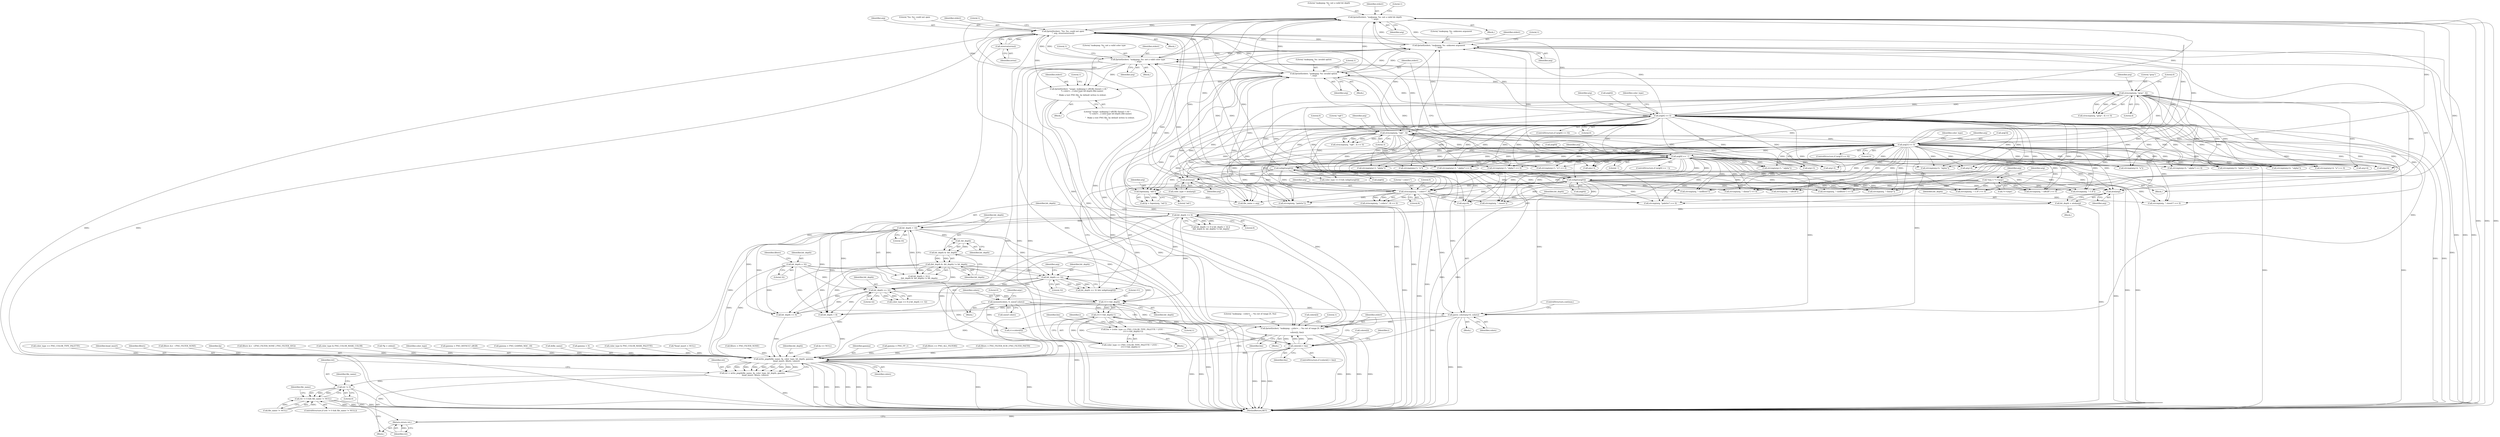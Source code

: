 digraph "0_Android_9d4853418ab2f754c2b63e091c29c5529b8b86ca_18@API" {
"1000547" [label="(Call,fprintf(stderr, \"makepng: --color=...: %u out of range [0..%u]\n\",\n               colors[i], lim))"];
"1000460" [label="(Call,fprintf(stderr, \"makepng: %s: not a valid bit depth\n\", arg))"];
"1000482" [label="(Call,fprintf(stderr, \"%s: %s: could not open\n\", arg, strerror(errno)))"];
"1000494" [label="(Call,fprintf(stderr, \"makepng: %s: unknown argument\n\", arg))"];
"1000423" [label="(Call,fprintf(stderr, \"makepng: %s: not a valid color type\n\", arg))"];
"1000277" [label="(Call,fprintf(stderr, \"makepng: %s: invalid option\n\", arg))"];
"1000303" [label="(Call,arg[4] == 0)"];
"1000296" [label="(Call,strncmp(arg, \"gray\", 4))"];
"1000352" [label="(Call,arg[3] == 0)"];
"1000345" [label="(Call,strncmp(arg, \"rgb\", 3))"];
"1000271" [label="(Call,arg[0] == '-')"];
"1000435" [label="(Call,isdigit(arg[0]))"];
"1000397" [label="(Call,isdigit(arg[0]))"];
"1000210" [label="(Call,strncmp(arg, \"--color=\", 8))"];
"1000159" [label="(Call,*arg = *++argv)"];
"1000404" [label="(Call,atoi(arg))"];
"1000474" [label="(Call,fopen(arg, \"wb\"))"];
"1000486" [label="(Call,strerror(errno))"];
"1000442" [label="(Call,atoi(arg))"];
"1000509" [label="(Call,fprintf(stderr, \"usage: makepng [--sRGB|--linear|--1.8] \"\n          \"[--color=...] color-type bit-depth [file-name]\n\"\n         \"  Make a test PNG file, by default writes to stdout.\n\"))"];
"1000147" [label="(Call,memset(colors, 0, sizeof colors))"];
"1000541" [label="(Call,colors[i] > lim)"];
"1000547" [label="(Call,fprintf(stderr, \"makepng: --color=...: %u out of range [0..%u]\n\",\n               colors[i], lim))"];
"1000216" [label="(Call,parse_color(arg+8, colors))"];
"1000516" [label="(Call,lim = (color_type == PNG_COLOR_TYPE_PALETTE ? 255U :\n (1U<<bit_depth)-1))"];
"1000523" [label="(Call,(1U<<bit_depth)-1)"];
"1000524" [label="(Call,1U<<bit_depth)"];
"1000505" [label="(Call,bit_depth == 32)"];
"1000446" [label="(Call,bit_depth <= 0)"];
"1000440" [label="(Call,bit_depth = atoi(arg))"];
"1000126" [label="(Call,bit_depth = 32)"];
"1000432" [label="(Call,bit_depth == 32)"];
"1000453" [label="(Call,(bit_depth & -bit_depth) != bit_depth)"];
"1000454" [label="(Call,bit_depth & -bit_depth)"];
"1000456" [label="(Call,-bit_depth)"];
"1000450" [label="(Call,bit_depth > 16)"];
"1000604" [label="(Call,write_png(&file_name, fp, color_type, bit_depth, gamma,\n         head_insert, filters, colors))"];
"1000602" [label="(Call,ret = write_png(&file_name, fp, color_type, bit_depth, gamma,\n         head_insert, filters, colors))"];
"1000616" [label="(Call,ret != 0)"];
"1000615" [label="(Call,ret != 0 && file_name != NULL)"];
"1000624" [label="(Return,return ret;)"];
"1000584" [label="(Call,filters &= ~(PNG_FILTER_NONE | PNG_FILTER_AVG))"];
"1000448" [label="(Literal,0)"];
"1000177" [label="(Call,strcmp(arg, \"--linear\"))"];
"1000576" [label="(Call,color_type & PNG_COLOR_MASK_COLOR)"];
"1000316" [label="(Call,strcmp(arg+4, \"a\") == 0)"];
"1000215" [label="(Block,)"];
"1000333" [label="(Call,arg+4)"];
"1000114" [label="(Call,*fp = stdout)"];
"1000295" [label="(Call,strncmp(arg, \"gray\", 4) == 0)"];
"1000485" [label="(Identifier,arg)"];
"1000526" [label="(Identifier,bit_depth)"];
"1000472" [label="(Call,fp = fopen(arg, \"wb\"))"];
"1000458" [label="(Identifier,bit_depth)"];
"1000496" [label="(Literal,\"makepng: %s: unknown argument\n\")"];
"1000608" [label="(Identifier,color_type)"];
"1000375" [label="(Call,arg+3)"];
"1000506" [label="(Identifier,bit_depth)"];
"1000216" [label="(Call,parse_color(arg+8, colors))"];
"1000326" [label="(Call,arg+4)"];
"1000454" [label="(Call,bit_depth & -bit_depth)"];
"1000171" [label="(Call,gamma = PNG_DEFAULT_sRGB)"];
"1000541" [label="(Call,colors[i] > lim)"];
"1000443" [label="(Identifier,arg)"];
"1000217" [label="(Call,arg+8)"];
"1000460" [label="(Call,fprintf(stderr, \"makepng: %s: not a valid bit depth\n\", arg))"];
"1000402" [label="(Call,color_type = atoi(arg))"];
"1000318" [label="(Call,arg+4)"];
"1000453" [label="(Call,(bit_depth & -bit_depth) != bit_depth)"];
"1000304" [label="(Call,arg[4])"];
"1000422" [label="(Block,)"];
"1000462" [label="(Literal,\"makepng: %s: not a valid bit depth\n\")"];
"1000285" [label="(Call,strcmp(arg, \"palette\"))"];
"1000612" [label="(Identifier,filters)"];
"1000431" [label="(Call,bit_depth == 32 && isdigit(arg[0]))"];
"1000193" [label="(Call,gamma = PNG_GAMMA_MAC_18)"];
"1000445" [label="(Call,bit_depth <= 0 || bit_depth > 16 ||\n (bit_depth & -bit_depth) != bit_depth)"];
"1000510" [label="(Identifier,stderr)"];
"1000494" [label="(Call,fprintf(stderr, \"makepng: %s: unknown argument\n\", arg))"];
"1000277" [label="(Call,fprintf(stderr, \"makepng: %s: invalid option\n\", arg))"];
"1000514" [label="(Block,)"];
"1000602" [label="(Call,ret = write_png(&file_name, fp, color_type, bit_depth, gamma,\n         head_insert, filters, colors))"];
"1000549" [label="(Literal,\"makepng: --color=...: %u out of range [0..%u]\n\")"];
"1000228" [label="(Call,strcmp(arg, \"--insert\"))"];
"1000624" [label="(Return,return ret;)"];
"1000359" [label="(Identifier,color_type)"];
"1000603" [label="(Identifier,ret)"];
"1000455" [label="(Identifier,bit_depth)"];
"1000623" [label="(Identifier,file_name)"];
"1000147" [label="(Call,memset(colors, 0, sizeof colors))"];
"1000344" [label="(Call,strncmp(arg, \"rgb\", 3) == 0)"];
"1000345" [label="(Call,strncmp(arg, \"rgb\", 3))"];
"1000199" [label="(Call,strcmp(arg, \"--nofilters\"))"];
"1000605" [label="(Call,&file_name)"];
"1000135" [label="(Call,gamma = 0)"];
"1000272" [label="(Call,arg[0])"];
"1000615" [label="(Call,ret != 0 && file_name != NULL)"];
"1000461" [label="(Identifier,stderr)"];
"1000540" [label="(ControlStructure,if (colors[i] > lim))"];
"1000542" [label="(Call,colors[i])"];
"1000490" [label="(Call,file_name = arg)"];
"1000278" [label="(Identifier,stderr)"];
"1000457" [label="(Identifier,bit_depth)"];
"1000618" [label="(Literal,0)"];
"1000614" [label="(ControlStructure,if (ret != 0 && file_name != NULL))"];
"1000112" [label="(Block,)"];
"1000495" [label="(Identifier,stderr)"];
"1000446" [label="(Call,bit_depth <= 0)"];
"1000517" [label="(Identifier,lim)"];
"1000348" [label="(Literal,3)"];
"1000511" [label="(Literal,\"usage: makepng [--sRGB|--linear|--1.8] \"\n          \"[--color=...] color-type bit-depth [file-name]\n\"\n         \"  Make a test PNG file, by default writes to stdout.\n\")"];
"1000271" [label="(Call,arg[0] == '-')"];
"1000303" [label="(Call,arg[4] == 0)"];
"1000299" [label="(Literal,4)"];
"1000366" [label="(Call,strcmp(arg+3, \"a\"))"];
"1000165" [label="(Call,strcmp(arg, \"--sRGB\") == 0)"];
"1000347" [label="(Literal,\"rgb\")"];
"1000548" [label="(Identifier,stderr)"];
"1000166" [label="(Call,strcmp(arg, \"--sRGB\"))"];
"1000564" [label="(Call,color_type & PNG_COLOR_MASK_PALETTE)"];
"1000317" [label="(Call,strcmp(arg+4, \"a\"))"];
"1000139" [label="(Call,*head_insert = NULL)"];
"1000310" [label="(Identifier,color_type)"];
"1000531" [label="(Identifier,i)"];
"1000187" [label="(Call,strcmp(arg, \"--1.8\") == 0)"];
"1000571" [label="(Call,filters = PNG_FILTER_NONE)"];
"1000324" [label="(Call,strcmp(arg+4, \"alpha\") == 0)"];
"1000280" [label="(Identifier,arg)"];
"1000296" [label="(Call,strncmp(arg, \"gray\", 4))"];
"1000270" [label="(ControlStructure,if (arg[0] == '-'))"];
"1000332" [label="(Call,strcmp(arg+4, \"-alpha\"))"];
"1000609" [label="(Identifier,bit_depth)"];
"1000451" [label="(Identifier,bit_depth)"];
"1000478" [label="(Call,fp == NULL)"];
"1000452" [label="(Literal,16)"];
"1000425" [label="(Literal,\"makepng: %s: not a valid color type\n\")"];
"1000393" [label="(Call,color_type == 8 && isdigit(arg[0]))"];
"1000161" [label="(Call,*++argv)"];
"1000368" [label="(Identifier,arg)"];
"1000346" [label="(Identifier,arg)"];
"1000405" [label="(Identifier,arg)"];
"1000128" [label="(Literal,32)"];
"1000381" [label="(Call,strcmp(arg+3, \"-alpha\"))"];
"1000610" [label="(Identifier,gamma)"];
"1000182" [label="(Call,gamma = PNG_FP_1)"];
"1000214" [label="(Literal,0)"];
"1000557" [label="(Call,filters == PNG_ALL_FILTERS)"];
"1000353" [label="(Call,arg[3])"];
"1000284" [label="(Call,strcmp(arg, \"palette\") == 0)"];
"1000497" [label="(Identifier,arg)"];
"1000211" [label="(Identifier,arg)"];
"1000398" [label="(Call,arg[0])"];
"1000546" [label="(Block,)"];
"1000424" [label="(Identifier,stderr)"];
"1000456" [label="(Call,-bit_depth)"];
"1000474" [label="(Call,fopen(arg, \"wb\"))"];
"1000475" [label="(Identifier,arg)"];
"1000620" [label="(Identifier,file_name)"];
"1000221" [label="(ControlStructure,continue;)"];
"1000591" [label="(Call,filters = PNG_FILTER_SUB | PNG_FILTER_PAETH)"];
"1000397" [label="(Call,isdigit(arg[0]))"];
"1000539" [label="(Identifier,i)"];
"1000220" [label="(Identifier,colors)"];
"1000188" [label="(Call,strcmp(arg, \"--1.8\"))"];
"1000463" [label="(Identifier,arg)"];
"1000499" [label="(Literal,1)"];
"1000159" [label="(Call,*arg = *++argv)"];
"1000524" [label="(Call,1U<<bit_depth)"];
"1000626" [label="(MethodReturn,RET)"];
"1000302" [label="(ControlStructure,if (arg[4] == 0))"];
"1000513" [label="(Literal,1)"];
"1000367" [label="(Call,arg+3)"];
"1000297" [label="(Identifier,arg)"];
"1000600" [label="(Block,)"];
"1000625" [label="(Identifier,ret)"];
"1000484" [label="(Literal,\"%s: %s: could not open\n\")"];
"1000533" [label="(Call,i<=colors[0])"];
"1000527" [label="(Literal,1)"];
"1000486" [label="(Call,strerror(errno))"];
"1000568" [label="(Call,bit_depth < 8)"];
"1000616" [label="(Call,ret != 0)"];
"1000276" [label="(Block,)"];
"1000501" [label="(Call,color_type == 8 || bit_depth == 32)"];
"1000545" [label="(Identifier,lim)"];
"1000439" [label="(Block,)"];
"1000279" [label="(Literal,\"makepng: %s: invalid option\n\")"];
"1000150" [label="(Call,sizeof colors)"];
"1000437" [label="(Identifier,arg)"];
"1000465" [label="(Literal,1)"];
"1000507" [label="(Literal,32)"];
"1000433" [label="(Identifier,bit_depth)"];
"1000149" [label="(Literal,0)"];
"1000210" [label="(Call,strncmp(arg, \"--color=\", 8))"];
"1000483" [label="(Identifier,stderr)"];
"1000525" [label="(Literal,1U)"];
"1000160" [label="(Identifier,arg)"];
"1000325" [label="(Call,strcmp(arg+4, \"alpha\"))"];
"1000428" [label="(Literal,1)"];
"1000157" [label="(Block,)"];
"1000523" [label="(Call,(1U<<bit_depth)-1)"];
"1000275" [label="(Literal,'-')"];
"1000382" [label="(Call,arg+3)"];
"1000351" [label="(ControlStructure,if (arg[3] == 0))"];
"1000516" [label="(Call,lim = (color_type == PNG_COLOR_TYPE_PALETTE ? 255U :\n (1U<<bit_depth)-1))"];
"1000356" [label="(Literal,0)"];
"1000282" [label="(Literal,1)"];
"1000227" [label="(Call,strcmp(arg, \"--insert\") == 0)"];
"1000167" [label="(Identifier,arg)"];
"1000519" [label="(Call,color_type == PNG_COLOR_TYPE_PALETTE)"];
"1000489" [label="(Literal,1)"];
"1000155" [label="(Identifier,argc)"];
"1000209" [label="(Call,strncmp(arg, \"--color=\", 8) == 0)"];
"1000373" [label="(Call,strcmp(arg+3, \"alpha\") == 0)"];
"1000604" [label="(Call,write_png(&file_name, fp, color_type, bit_depth, gamma,\n         head_insert, filters, colors))"];
"1000426" [label="(Identifier,arg)"];
"1000352" [label="(Call,arg[3] == 0)"];
"1000404" [label="(Call,atoi(arg))"];
"1000349" [label="(Literal,0)"];
"1000132" [label="(Identifier,filters)"];
"1000447" [label="(Identifier,bit_depth)"];
"1000440" [label="(Call,bit_depth = atoi(arg))"];
"1000611" [label="(Identifier,head_insert)"];
"1000553" [label="(Identifier,lim)"];
"1000597" [label="(Call,filters &= ~PNG_FILTER_NONE)"];
"1000176" [label="(Call,strcmp(arg, \"--linear\") == 0)"];
"1000550" [label="(Call,colors[i])"];
"1000380" [label="(Call,strcmp(arg+3, \"-alpha\") == 0)"];
"1000365" [label="(Call,strcmp(arg+3, \"a\") == 0)"];
"1000459" [label="(Block,)"];
"1000148" [label="(Identifier,colors)"];
"1000449" [label="(Call,bit_depth > 16 ||\n (bit_depth & -bit_depth) != bit_depth)"];
"1000482" [label="(Call,fprintf(stderr, \"%s: %s: could not open\n\", arg, strerror(errno)))"];
"1000581" [label="(Call,bit_depth == 8)"];
"1000436" [label="(Call,arg[0])"];
"1000213" [label="(Literal,8)"];
"1000212" [label="(Literal,\"--color=\")"];
"1000127" [label="(Identifier,bit_depth)"];
"1000518" [label="(Call,color_type == PNG_COLOR_TYPE_PALETTE ? 255U :\n (1U<<bit_depth)-1)"];
"1000298" [label="(Literal,\"gray\")"];
"1000617" [label="(Identifier,ret)"];
"1000508" [label="(Block,)"];
"1000619" [label="(Call,file_name != NULL)"];
"1000434" [label="(Literal,32)"];
"1000487" [label="(Identifier,errno)"];
"1000441" [label="(Identifier,bit_depth)"];
"1000509" [label="(Call,fprintf(stderr, \"usage: makepng [--sRGB|--linear|--1.8] \"\n          \"[--color=...] color-type bit-depth [file-name]\n\"\n         \"  Make a test PNG file, by default writes to stdout.\n\"))"];
"1000442" [label="(Call,atoi(arg))"];
"1000300" [label="(Literal,0)"];
"1000126" [label="(Call,bit_depth = 32)"];
"1000319" [label="(Identifier,arg)"];
"1000613" [label="(Identifier,colors)"];
"1000374" [label="(Call,strcmp(arg+3, \"alpha\"))"];
"1000555" [label="(Literal,1)"];
"1000607" [label="(Identifier,fp)"];
"1000435" [label="(Call,isdigit(arg[0]))"];
"1000331" [label="(Call,strcmp(arg+4, \"-alpha\") == 0)"];
"1000505" [label="(Call,bit_depth == 32)"];
"1000423" [label="(Call,fprintf(stderr, \"makepng: %s: not a valid color type\n\", arg))"];
"1000307" [label="(Literal,0)"];
"1000432" [label="(Call,bit_depth == 32)"];
"1000476" [label="(Literal,\"wb\")"];
"1000198" [label="(Call,strcmp(arg, \"--nofilters\") == 0)"];
"1000547" [label="(Call,fprintf(stderr, \"makepng: --color=...: %u out of range [0..%u]\n\",\n               colors[i], lim))"];
"1000286" [label="(Identifier,arg)"];
"1000450" [label="(Call,bit_depth > 16)"];
"1000481" [label="(Block,)"];
"1000547" -> "1000546"  [label="AST: "];
"1000547" -> "1000553"  [label="CFG: "];
"1000548" -> "1000547"  [label="AST: "];
"1000549" -> "1000547"  [label="AST: "];
"1000550" -> "1000547"  [label="AST: "];
"1000553" -> "1000547"  [label="AST: "];
"1000555" -> "1000547"  [label="CFG: "];
"1000547" -> "1000626"  [label="DDG: "];
"1000547" -> "1000626"  [label="DDG: "];
"1000547" -> "1000626"  [label="DDG: "];
"1000547" -> "1000626"  [label="DDG: "];
"1000547" -> "1000541"  [label="DDG: "];
"1000547" -> "1000541"  [label="DDG: "];
"1000460" -> "1000547"  [label="DDG: "];
"1000482" -> "1000547"  [label="DDG: "];
"1000494" -> "1000547"  [label="DDG: "];
"1000423" -> "1000547"  [label="DDG: "];
"1000277" -> "1000547"  [label="DDG: "];
"1000509" -> "1000547"  [label="DDG: "];
"1000147" -> "1000547"  [label="DDG: "];
"1000541" -> "1000547"  [label="DDG: "];
"1000541" -> "1000547"  [label="DDG: "];
"1000216" -> "1000547"  [label="DDG: "];
"1000547" -> "1000604"  [label="DDG: "];
"1000460" -> "1000459"  [label="AST: "];
"1000460" -> "1000463"  [label="CFG: "];
"1000461" -> "1000460"  [label="AST: "];
"1000462" -> "1000460"  [label="AST: "];
"1000463" -> "1000460"  [label="AST: "];
"1000465" -> "1000460"  [label="CFG: "];
"1000460" -> "1000626"  [label="DDG: "];
"1000460" -> "1000626"  [label="DDG: "];
"1000460" -> "1000626"  [label="DDG: "];
"1000460" -> "1000277"  [label="DDG: "];
"1000460" -> "1000423"  [label="DDG: "];
"1000482" -> "1000460"  [label="DDG: "];
"1000494" -> "1000460"  [label="DDG: "];
"1000423" -> "1000460"  [label="DDG: "];
"1000277" -> "1000460"  [label="DDG: "];
"1000435" -> "1000460"  [label="DDG: "];
"1000303" -> "1000460"  [label="DDG: "];
"1000352" -> "1000460"  [label="DDG: "];
"1000271" -> "1000460"  [label="DDG: "];
"1000442" -> "1000460"  [label="DDG: "];
"1000397" -> "1000460"  [label="DDG: "];
"1000460" -> "1000482"  [label="DDG: "];
"1000460" -> "1000494"  [label="DDG: "];
"1000460" -> "1000509"  [label="DDG: "];
"1000482" -> "1000481"  [label="AST: "];
"1000482" -> "1000486"  [label="CFG: "];
"1000483" -> "1000482"  [label="AST: "];
"1000484" -> "1000482"  [label="AST: "];
"1000485" -> "1000482"  [label="AST: "];
"1000486" -> "1000482"  [label="AST: "];
"1000489" -> "1000482"  [label="CFG: "];
"1000482" -> "1000626"  [label="DDG: "];
"1000482" -> "1000626"  [label="DDG: "];
"1000482" -> "1000626"  [label="DDG: "];
"1000482" -> "1000277"  [label="DDG: "];
"1000482" -> "1000423"  [label="DDG: "];
"1000494" -> "1000482"  [label="DDG: "];
"1000423" -> "1000482"  [label="DDG: "];
"1000277" -> "1000482"  [label="DDG: "];
"1000435" -> "1000482"  [label="DDG: "];
"1000397" -> "1000482"  [label="DDG: "];
"1000303" -> "1000482"  [label="DDG: "];
"1000352" -> "1000482"  [label="DDG: "];
"1000474" -> "1000482"  [label="DDG: "];
"1000271" -> "1000482"  [label="DDG: "];
"1000486" -> "1000482"  [label="DDG: "];
"1000482" -> "1000490"  [label="DDG: "];
"1000482" -> "1000494"  [label="DDG: "];
"1000482" -> "1000509"  [label="DDG: "];
"1000494" -> "1000157"  [label="AST: "];
"1000494" -> "1000497"  [label="CFG: "];
"1000495" -> "1000494"  [label="AST: "];
"1000496" -> "1000494"  [label="AST: "];
"1000497" -> "1000494"  [label="AST: "];
"1000499" -> "1000494"  [label="CFG: "];
"1000494" -> "1000626"  [label="DDG: "];
"1000494" -> "1000626"  [label="DDG: "];
"1000494" -> "1000626"  [label="DDG: "];
"1000494" -> "1000277"  [label="DDG: "];
"1000494" -> "1000423"  [label="DDG: "];
"1000423" -> "1000494"  [label="DDG: "];
"1000277" -> "1000494"  [label="DDG: "];
"1000397" -> "1000494"  [label="DDG: "];
"1000303" -> "1000494"  [label="DDG: "];
"1000435" -> "1000494"  [label="DDG: "];
"1000352" -> "1000494"  [label="DDG: "];
"1000345" -> "1000494"  [label="DDG: "];
"1000271" -> "1000494"  [label="DDG: "];
"1000494" -> "1000509"  [label="DDG: "];
"1000423" -> "1000422"  [label="AST: "];
"1000423" -> "1000426"  [label="CFG: "];
"1000424" -> "1000423"  [label="AST: "];
"1000425" -> "1000423"  [label="AST: "];
"1000426" -> "1000423"  [label="AST: "];
"1000428" -> "1000423"  [label="CFG: "];
"1000423" -> "1000626"  [label="DDG: "];
"1000423" -> "1000626"  [label="DDG: "];
"1000423" -> "1000626"  [label="DDG: "];
"1000423" -> "1000277"  [label="DDG: "];
"1000277" -> "1000423"  [label="DDG: "];
"1000404" -> "1000423"  [label="DDG: "];
"1000397" -> "1000423"  [label="DDG: "];
"1000303" -> "1000423"  [label="DDG: "];
"1000352" -> "1000423"  [label="DDG: "];
"1000271" -> "1000423"  [label="DDG: "];
"1000423" -> "1000509"  [label="DDG: "];
"1000277" -> "1000276"  [label="AST: "];
"1000277" -> "1000280"  [label="CFG: "];
"1000278" -> "1000277"  [label="AST: "];
"1000279" -> "1000277"  [label="AST: "];
"1000280" -> "1000277"  [label="AST: "];
"1000282" -> "1000277"  [label="CFG: "];
"1000277" -> "1000626"  [label="DDG: "];
"1000277" -> "1000626"  [label="DDG: "];
"1000303" -> "1000277"  [label="DDG: "];
"1000352" -> "1000277"  [label="DDG: "];
"1000210" -> "1000277"  [label="DDG: "];
"1000271" -> "1000277"  [label="DDG: "];
"1000435" -> "1000277"  [label="DDG: "];
"1000397" -> "1000277"  [label="DDG: "];
"1000277" -> "1000284"  [label="DDG: "];
"1000277" -> "1000285"  [label="DDG: "];
"1000277" -> "1000296"  [label="DDG: "];
"1000277" -> "1000509"  [label="DDG: "];
"1000303" -> "1000302"  [label="AST: "];
"1000303" -> "1000307"  [label="CFG: "];
"1000304" -> "1000303"  [label="AST: "];
"1000307" -> "1000303"  [label="AST: "];
"1000310" -> "1000303"  [label="CFG: "];
"1000319" -> "1000303"  [label="CFG: "];
"1000303" -> "1000626"  [label="DDG: "];
"1000303" -> "1000626"  [label="DDG: "];
"1000303" -> "1000165"  [label="DDG: "];
"1000303" -> "1000166"  [label="DDG: "];
"1000303" -> "1000176"  [label="DDG: "];
"1000303" -> "1000177"  [label="DDG: "];
"1000303" -> "1000187"  [label="DDG: "];
"1000303" -> "1000188"  [label="DDG: "];
"1000303" -> "1000198"  [label="DDG: "];
"1000303" -> "1000199"  [label="DDG: "];
"1000303" -> "1000210"  [label="DDG: "];
"1000303" -> "1000216"  [label="DDG: "];
"1000303" -> "1000217"  [label="DDG: "];
"1000303" -> "1000227"  [label="DDG: "];
"1000303" -> "1000228"  [label="DDG: "];
"1000303" -> "1000271"  [label="DDG: "];
"1000303" -> "1000284"  [label="DDG: "];
"1000303" -> "1000285"  [label="DDG: "];
"1000303" -> "1000296"  [label="DDG: "];
"1000296" -> "1000303"  [label="DDG: "];
"1000303" -> "1000316"  [label="DDG: "];
"1000303" -> "1000317"  [label="DDG: "];
"1000303" -> "1000318"  [label="DDG: "];
"1000303" -> "1000324"  [label="DDG: "];
"1000303" -> "1000325"  [label="DDG: "];
"1000303" -> "1000326"  [label="DDG: "];
"1000303" -> "1000331"  [label="DDG: "];
"1000303" -> "1000332"  [label="DDG: "];
"1000303" -> "1000333"  [label="DDG: "];
"1000303" -> "1000345"  [label="DDG: "];
"1000303" -> "1000365"  [label="DDG: "];
"1000303" -> "1000366"  [label="DDG: "];
"1000303" -> "1000367"  [label="DDG: "];
"1000303" -> "1000373"  [label="DDG: "];
"1000303" -> "1000374"  [label="DDG: "];
"1000303" -> "1000375"  [label="DDG: "];
"1000303" -> "1000380"  [label="DDG: "];
"1000303" -> "1000381"  [label="DDG: "];
"1000303" -> "1000382"  [label="DDG: "];
"1000303" -> "1000397"  [label="DDG: "];
"1000303" -> "1000404"  [label="DDG: "];
"1000303" -> "1000435"  [label="DDG: "];
"1000303" -> "1000442"  [label="DDG: "];
"1000303" -> "1000474"  [label="DDG: "];
"1000303" -> "1000490"  [label="DDG: "];
"1000296" -> "1000295"  [label="AST: "];
"1000296" -> "1000299"  [label="CFG: "];
"1000297" -> "1000296"  [label="AST: "];
"1000298" -> "1000296"  [label="AST: "];
"1000299" -> "1000296"  [label="AST: "];
"1000300" -> "1000296"  [label="CFG: "];
"1000296" -> "1000626"  [label="DDG: "];
"1000296" -> "1000295"  [label="DDG: "];
"1000296" -> "1000295"  [label="DDG: "];
"1000296" -> "1000295"  [label="DDG: "];
"1000352" -> "1000296"  [label="DDG: "];
"1000271" -> "1000296"  [label="DDG: "];
"1000210" -> "1000296"  [label="DDG: "];
"1000435" -> "1000296"  [label="DDG: "];
"1000397" -> "1000296"  [label="DDG: "];
"1000296" -> "1000316"  [label="DDG: "];
"1000296" -> "1000317"  [label="DDG: "];
"1000296" -> "1000318"  [label="DDG: "];
"1000296" -> "1000324"  [label="DDG: "];
"1000296" -> "1000325"  [label="DDG: "];
"1000296" -> "1000326"  [label="DDG: "];
"1000296" -> "1000331"  [label="DDG: "];
"1000296" -> "1000332"  [label="DDG: "];
"1000296" -> "1000333"  [label="DDG: "];
"1000296" -> "1000345"  [label="DDG: "];
"1000352" -> "1000351"  [label="AST: "];
"1000352" -> "1000356"  [label="CFG: "];
"1000353" -> "1000352"  [label="AST: "];
"1000356" -> "1000352"  [label="AST: "];
"1000359" -> "1000352"  [label="CFG: "];
"1000368" -> "1000352"  [label="CFG: "];
"1000352" -> "1000626"  [label="DDG: "];
"1000352" -> "1000626"  [label="DDG: "];
"1000352" -> "1000165"  [label="DDG: "];
"1000352" -> "1000166"  [label="DDG: "];
"1000352" -> "1000176"  [label="DDG: "];
"1000352" -> "1000177"  [label="DDG: "];
"1000352" -> "1000187"  [label="DDG: "];
"1000352" -> "1000188"  [label="DDG: "];
"1000352" -> "1000198"  [label="DDG: "];
"1000352" -> "1000199"  [label="DDG: "];
"1000352" -> "1000210"  [label="DDG: "];
"1000352" -> "1000216"  [label="DDG: "];
"1000352" -> "1000217"  [label="DDG: "];
"1000352" -> "1000227"  [label="DDG: "];
"1000352" -> "1000228"  [label="DDG: "];
"1000352" -> "1000271"  [label="DDG: "];
"1000352" -> "1000284"  [label="DDG: "];
"1000352" -> "1000285"  [label="DDG: "];
"1000352" -> "1000316"  [label="DDG: "];
"1000352" -> "1000317"  [label="DDG: "];
"1000352" -> "1000318"  [label="DDG: "];
"1000352" -> "1000324"  [label="DDG: "];
"1000352" -> "1000325"  [label="DDG: "];
"1000352" -> "1000326"  [label="DDG: "];
"1000352" -> "1000331"  [label="DDG: "];
"1000352" -> "1000332"  [label="DDG: "];
"1000352" -> "1000333"  [label="DDG: "];
"1000352" -> "1000345"  [label="DDG: "];
"1000345" -> "1000352"  [label="DDG: "];
"1000352" -> "1000365"  [label="DDG: "];
"1000352" -> "1000366"  [label="DDG: "];
"1000352" -> "1000367"  [label="DDG: "];
"1000352" -> "1000373"  [label="DDG: "];
"1000352" -> "1000374"  [label="DDG: "];
"1000352" -> "1000375"  [label="DDG: "];
"1000352" -> "1000380"  [label="DDG: "];
"1000352" -> "1000381"  [label="DDG: "];
"1000352" -> "1000382"  [label="DDG: "];
"1000352" -> "1000397"  [label="DDG: "];
"1000352" -> "1000404"  [label="DDG: "];
"1000352" -> "1000435"  [label="DDG: "];
"1000352" -> "1000442"  [label="DDG: "];
"1000352" -> "1000474"  [label="DDG: "];
"1000352" -> "1000490"  [label="DDG: "];
"1000345" -> "1000344"  [label="AST: "];
"1000345" -> "1000348"  [label="CFG: "];
"1000346" -> "1000345"  [label="AST: "];
"1000347" -> "1000345"  [label="AST: "];
"1000348" -> "1000345"  [label="AST: "];
"1000349" -> "1000345"  [label="CFG: "];
"1000345" -> "1000626"  [label="DDG: "];
"1000345" -> "1000344"  [label="DDG: "];
"1000345" -> "1000344"  [label="DDG: "];
"1000345" -> "1000344"  [label="DDG: "];
"1000271" -> "1000345"  [label="DDG: "];
"1000345" -> "1000365"  [label="DDG: "];
"1000345" -> "1000366"  [label="DDG: "];
"1000345" -> "1000367"  [label="DDG: "];
"1000345" -> "1000373"  [label="DDG: "];
"1000345" -> "1000374"  [label="DDG: "];
"1000345" -> "1000375"  [label="DDG: "];
"1000345" -> "1000380"  [label="DDG: "];
"1000345" -> "1000381"  [label="DDG: "];
"1000345" -> "1000382"  [label="DDG: "];
"1000345" -> "1000397"  [label="DDG: "];
"1000345" -> "1000404"  [label="DDG: "];
"1000345" -> "1000435"  [label="DDG: "];
"1000345" -> "1000442"  [label="DDG: "];
"1000345" -> "1000474"  [label="DDG: "];
"1000271" -> "1000270"  [label="AST: "];
"1000271" -> "1000275"  [label="CFG: "];
"1000272" -> "1000271"  [label="AST: "];
"1000275" -> "1000271"  [label="AST: "];
"1000278" -> "1000271"  [label="CFG: "];
"1000286" -> "1000271"  [label="CFG: "];
"1000271" -> "1000626"  [label="DDG: "];
"1000271" -> "1000626"  [label="DDG: "];
"1000271" -> "1000165"  [label="DDG: "];
"1000271" -> "1000166"  [label="DDG: "];
"1000271" -> "1000176"  [label="DDG: "];
"1000271" -> "1000177"  [label="DDG: "];
"1000271" -> "1000187"  [label="DDG: "];
"1000271" -> "1000188"  [label="DDG: "];
"1000271" -> "1000198"  [label="DDG: "];
"1000271" -> "1000199"  [label="DDG: "];
"1000271" -> "1000210"  [label="DDG: "];
"1000271" -> "1000216"  [label="DDG: "];
"1000271" -> "1000217"  [label="DDG: "];
"1000271" -> "1000227"  [label="DDG: "];
"1000271" -> "1000228"  [label="DDG: "];
"1000435" -> "1000271"  [label="DDG: "];
"1000397" -> "1000271"  [label="DDG: "];
"1000210" -> "1000271"  [label="DDG: "];
"1000271" -> "1000284"  [label="DDG: "];
"1000271" -> "1000285"  [label="DDG: "];
"1000271" -> "1000316"  [label="DDG: "];
"1000271" -> "1000317"  [label="DDG: "];
"1000271" -> "1000318"  [label="DDG: "];
"1000271" -> "1000324"  [label="DDG: "];
"1000271" -> "1000325"  [label="DDG: "];
"1000271" -> "1000326"  [label="DDG: "];
"1000271" -> "1000331"  [label="DDG: "];
"1000271" -> "1000332"  [label="DDG: "];
"1000271" -> "1000333"  [label="DDG: "];
"1000271" -> "1000365"  [label="DDG: "];
"1000271" -> "1000366"  [label="DDG: "];
"1000271" -> "1000367"  [label="DDG: "];
"1000271" -> "1000373"  [label="DDG: "];
"1000271" -> "1000374"  [label="DDG: "];
"1000271" -> "1000375"  [label="DDG: "];
"1000271" -> "1000380"  [label="DDG: "];
"1000271" -> "1000381"  [label="DDG: "];
"1000271" -> "1000382"  [label="DDG: "];
"1000271" -> "1000397"  [label="DDG: "];
"1000271" -> "1000404"  [label="DDG: "];
"1000271" -> "1000435"  [label="DDG: "];
"1000271" -> "1000442"  [label="DDG: "];
"1000271" -> "1000474"  [label="DDG: "];
"1000271" -> "1000490"  [label="DDG: "];
"1000435" -> "1000431"  [label="AST: "];
"1000435" -> "1000436"  [label="CFG: "];
"1000436" -> "1000435"  [label="AST: "];
"1000431" -> "1000435"  [label="CFG: "];
"1000435" -> "1000626"  [label="DDG: "];
"1000435" -> "1000165"  [label="DDG: "];
"1000435" -> "1000166"  [label="DDG: "];
"1000435" -> "1000176"  [label="DDG: "];
"1000435" -> "1000177"  [label="DDG: "];
"1000435" -> "1000187"  [label="DDG: "];
"1000435" -> "1000188"  [label="DDG: "];
"1000435" -> "1000198"  [label="DDG: "];
"1000435" -> "1000199"  [label="DDG: "];
"1000435" -> "1000210"  [label="DDG: "];
"1000435" -> "1000216"  [label="DDG: "];
"1000435" -> "1000217"  [label="DDG: "];
"1000435" -> "1000227"  [label="DDG: "];
"1000435" -> "1000228"  [label="DDG: "];
"1000435" -> "1000284"  [label="DDG: "];
"1000435" -> "1000285"  [label="DDG: "];
"1000435" -> "1000431"  [label="DDG: "];
"1000397" -> "1000435"  [label="DDG: "];
"1000435" -> "1000442"  [label="DDG: "];
"1000435" -> "1000474"  [label="DDG: "];
"1000435" -> "1000490"  [label="DDG: "];
"1000397" -> "1000393"  [label="AST: "];
"1000397" -> "1000398"  [label="CFG: "];
"1000398" -> "1000397"  [label="AST: "];
"1000393" -> "1000397"  [label="CFG: "];
"1000397" -> "1000626"  [label="DDG: "];
"1000397" -> "1000165"  [label="DDG: "];
"1000397" -> "1000166"  [label="DDG: "];
"1000397" -> "1000176"  [label="DDG: "];
"1000397" -> "1000177"  [label="DDG: "];
"1000397" -> "1000187"  [label="DDG: "];
"1000397" -> "1000188"  [label="DDG: "];
"1000397" -> "1000198"  [label="DDG: "];
"1000397" -> "1000199"  [label="DDG: "];
"1000397" -> "1000210"  [label="DDG: "];
"1000397" -> "1000216"  [label="DDG: "];
"1000397" -> "1000217"  [label="DDG: "];
"1000397" -> "1000227"  [label="DDG: "];
"1000397" -> "1000228"  [label="DDG: "];
"1000397" -> "1000284"  [label="DDG: "];
"1000397" -> "1000285"  [label="DDG: "];
"1000397" -> "1000393"  [label="DDG: "];
"1000397" -> "1000404"  [label="DDG: "];
"1000397" -> "1000442"  [label="DDG: "];
"1000397" -> "1000474"  [label="DDG: "];
"1000397" -> "1000490"  [label="DDG: "];
"1000210" -> "1000209"  [label="AST: "];
"1000210" -> "1000213"  [label="CFG: "];
"1000211" -> "1000210"  [label="AST: "];
"1000212" -> "1000210"  [label="AST: "];
"1000213" -> "1000210"  [label="AST: "];
"1000214" -> "1000210"  [label="CFG: "];
"1000210" -> "1000626"  [label="DDG: "];
"1000210" -> "1000209"  [label="DDG: "];
"1000210" -> "1000209"  [label="DDG: "];
"1000210" -> "1000209"  [label="DDG: "];
"1000159" -> "1000210"  [label="DDG: "];
"1000210" -> "1000216"  [label="DDG: "];
"1000210" -> "1000217"  [label="DDG: "];
"1000210" -> "1000227"  [label="DDG: "];
"1000210" -> "1000228"  [label="DDG: "];
"1000210" -> "1000284"  [label="DDG: "];
"1000210" -> "1000285"  [label="DDG: "];
"1000159" -> "1000157"  [label="AST: "];
"1000159" -> "1000161"  [label="CFG: "];
"1000160" -> "1000159"  [label="AST: "];
"1000161" -> "1000159"  [label="AST: "];
"1000167" -> "1000159"  [label="CFG: "];
"1000159" -> "1000626"  [label="DDG: "];
"1000159" -> "1000165"  [label="DDG: "];
"1000159" -> "1000166"  [label="DDG: "];
"1000159" -> "1000176"  [label="DDG: "];
"1000159" -> "1000177"  [label="DDG: "];
"1000159" -> "1000187"  [label="DDG: "];
"1000159" -> "1000188"  [label="DDG: "];
"1000159" -> "1000198"  [label="DDG: "];
"1000159" -> "1000199"  [label="DDG: "];
"1000404" -> "1000402"  [label="AST: "];
"1000404" -> "1000405"  [label="CFG: "];
"1000405" -> "1000404"  [label="AST: "];
"1000402" -> "1000404"  [label="CFG: "];
"1000404" -> "1000626"  [label="DDG: "];
"1000404" -> "1000402"  [label="DDG: "];
"1000474" -> "1000472"  [label="AST: "];
"1000474" -> "1000476"  [label="CFG: "];
"1000475" -> "1000474"  [label="AST: "];
"1000476" -> "1000474"  [label="AST: "];
"1000472" -> "1000474"  [label="CFG: "];
"1000474" -> "1000472"  [label="DDG: "];
"1000474" -> "1000472"  [label="DDG: "];
"1000474" -> "1000490"  [label="DDG: "];
"1000486" -> "1000487"  [label="CFG: "];
"1000487" -> "1000486"  [label="AST: "];
"1000486" -> "1000626"  [label="DDG: "];
"1000442" -> "1000440"  [label="AST: "];
"1000442" -> "1000443"  [label="CFG: "];
"1000443" -> "1000442"  [label="AST: "];
"1000440" -> "1000442"  [label="CFG: "];
"1000442" -> "1000626"  [label="DDG: "];
"1000442" -> "1000440"  [label="DDG: "];
"1000509" -> "1000508"  [label="AST: "];
"1000509" -> "1000511"  [label="CFG: "];
"1000510" -> "1000509"  [label="AST: "];
"1000511" -> "1000509"  [label="AST: "];
"1000513" -> "1000509"  [label="CFG: "];
"1000509" -> "1000626"  [label="DDG: "];
"1000509" -> "1000626"  [label="DDG: "];
"1000147" -> "1000112"  [label="AST: "];
"1000147" -> "1000150"  [label="CFG: "];
"1000148" -> "1000147"  [label="AST: "];
"1000149" -> "1000147"  [label="AST: "];
"1000150" -> "1000147"  [label="AST: "];
"1000155" -> "1000147"  [label="CFG: "];
"1000147" -> "1000626"  [label="DDG: "];
"1000147" -> "1000216"  [label="DDG: "];
"1000147" -> "1000533"  [label="DDG: "];
"1000147" -> "1000541"  [label="DDG: "];
"1000147" -> "1000604"  [label="DDG: "];
"1000541" -> "1000540"  [label="AST: "];
"1000541" -> "1000545"  [label="CFG: "];
"1000542" -> "1000541"  [label="AST: "];
"1000545" -> "1000541"  [label="AST: "];
"1000548" -> "1000541"  [label="CFG: "];
"1000539" -> "1000541"  [label="CFG: "];
"1000541" -> "1000626"  [label="DDG: "];
"1000541" -> "1000626"  [label="DDG: "];
"1000541" -> "1000626"  [label="DDG: "];
"1000216" -> "1000541"  [label="DDG: "];
"1000516" -> "1000541"  [label="DDG: "];
"1000541" -> "1000604"  [label="DDG: "];
"1000216" -> "1000215"  [label="AST: "];
"1000216" -> "1000220"  [label="CFG: "];
"1000217" -> "1000216"  [label="AST: "];
"1000220" -> "1000216"  [label="AST: "];
"1000221" -> "1000216"  [label="CFG: "];
"1000216" -> "1000626"  [label="DDG: "];
"1000216" -> "1000626"  [label="DDG: "];
"1000216" -> "1000533"  [label="DDG: "];
"1000216" -> "1000604"  [label="DDG: "];
"1000516" -> "1000514"  [label="AST: "];
"1000516" -> "1000518"  [label="CFG: "];
"1000517" -> "1000516"  [label="AST: "];
"1000518" -> "1000516"  [label="AST: "];
"1000531" -> "1000516"  [label="CFG: "];
"1000516" -> "1000626"  [label="DDG: "];
"1000516" -> "1000626"  [label="DDG: "];
"1000523" -> "1000516"  [label="DDG: "];
"1000523" -> "1000516"  [label="DDG: "];
"1000523" -> "1000518"  [label="AST: "];
"1000523" -> "1000527"  [label="CFG: "];
"1000524" -> "1000523"  [label="AST: "];
"1000527" -> "1000523"  [label="AST: "];
"1000518" -> "1000523"  [label="CFG: "];
"1000523" -> "1000626"  [label="DDG: "];
"1000523" -> "1000518"  [label="DDG: "];
"1000523" -> "1000518"  [label="DDG: "];
"1000524" -> "1000523"  [label="DDG: "];
"1000524" -> "1000523"  [label="DDG: "];
"1000524" -> "1000526"  [label="CFG: "];
"1000525" -> "1000524"  [label="AST: "];
"1000526" -> "1000524"  [label="AST: "];
"1000527" -> "1000524"  [label="CFG: "];
"1000505" -> "1000524"  [label="DDG: "];
"1000446" -> "1000524"  [label="DDG: "];
"1000126" -> "1000524"  [label="DDG: "];
"1000432" -> "1000524"  [label="DDG: "];
"1000453" -> "1000524"  [label="DDG: "];
"1000450" -> "1000524"  [label="DDG: "];
"1000524" -> "1000568"  [label="DDG: "];
"1000524" -> "1000581"  [label="DDG: "];
"1000524" -> "1000604"  [label="DDG: "];
"1000505" -> "1000501"  [label="AST: "];
"1000505" -> "1000507"  [label="CFG: "];
"1000506" -> "1000505"  [label="AST: "];
"1000507" -> "1000505"  [label="AST: "];
"1000501" -> "1000505"  [label="CFG: "];
"1000505" -> "1000501"  [label="DDG: "];
"1000505" -> "1000501"  [label="DDG: "];
"1000446" -> "1000505"  [label="DDG: "];
"1000126" -> "1000505"  [label="DDG: "];
"1000432" -> "1000505"  [label="DDG: "];
"1000453" -> "1000505"  [label="DDG: "];
"1000450" -> "1000505"  [label="DDG: "];
"1000505" -> "1000568"  [label="DDG: "];
"1000505" -> "1000581"  [label="DDG: "];
"1000505" -> "1000604"  [label="DDG: "];
"1000446" -> "1000445"  [label="AST: "];
"1000446" -> "1000448"  [label="CFG: "];
"1000447" -> "1000446"  [label="AST: "];
"1000448" -> "1000446"  [label="AST: "];
"1000451" -> "1000446"  [label="CFG: "];
"1000445" -> "1000446"  [label="CFG: "];
"1000446" -> "1000432"  [label="DDG: "];
"1000446" -> "1000445"  [label="DDG: "];
"1000446" -> "1000445"  [label="DDG: "];
"1000440" -> "1000446"  [label="DDG: "];
"1000446" -> "1000450"  [label="DDG: "];
"1000446" -> "1000568"  [label="DDG: "];
"1000446" -> "1000581"  [label="DDG: "];
"1000446" -> "1000604"  [label="DDG: "];
"1000440" -> "1000439"  [label="AST: "];
"1000441" -> "1000440"  [label="AST: "];
"1000447" -> "1000440"  [label="CFG: "];
"1000440" -> "1000626"  [label="DDG: "];
"1000126" -> "1000112"  [label="AST: "];
"1000126" -> "1000128"  [label="CFG: "];
"1000127" -> "1000126"  [label="AST: "];
"1000128" -> "1000126"  [label="AST: "];
"1000132" -> "1000126"  [label="CFG: "];
"1000126" -> "1000432"  [label="DDG: "];
"1000126" -> "1000568"  [label="DDG: "];
"1000126" -> "1000581"  [label="DDG: "];
"1000126" -> "1000604"  [label="DDG: "];
"1000432" -> "1000431"  [label="AST: "];
"1000432" -> "1000434"  [label="CFG: "];
"1000433" -> "1000432"  [label="AST: "];
"1000434" -> "1000432"  [label="AST: "];
"1000437" -> "1000432"  [label="CFG: "];
"1000431" -> "1000432"  [label="CFG: "];
"1000432" -> "1000431"  [label="DDG: "];
"1000432" -> "1000431"  [label="DDG: "];
"1000453" -> "1000432"  [label="DDG: "];
"1000450" -> "1000432"  [label="DDG: "];
"1000432" -> "1000568"  [label="DDG: "];
"1000432" -> "1000581"  [label="DDG: "];
"1000432" -> "1000604"  [label="DDG: "];
"1000453" -> "1000449"  [label="AST: "];
"1000453" -> "1000458"  [label="CFG: "];
"1000454" -> "1000453"  [label="AST: "];
"1000458" -> "1000453"  [label="AST: "];
"1000449" -> "1000453"  [label="CFG: "];
"1000453" -> "1000626"  [label="DDG: "];
"1000453" -> "1000449"  [label="DDG: "];
"1000453" -> "1000449"  [label="DDG: "];
"1000454" -> "1000453"  [label="DDG: "];
"1000454" -> "1000453"  [label="DDG: "];
"1000453" -> "1000568"  [label="DDG: "];
"1000453" -> "1000581"  [label="DDG: "];
"1000453" -> "1000604"  [label="DDG: "];
"1000454" -> "1000456"  [label="CFG: "];
"1000455" -> "1000454"  [label="AST: "];
"1000456" -> "1000454"  [label="AST: "];
"1000458" -> "1000454"  [label="CFG: "];
"1000454" -> "1000626"  [label="DDG: "];
"1000456" -> "1000454"  [label="DDG: "];
"1000456" -> "1000457"  [label="CFG: "];
"1000457" -> "1000456"  [label="AST: "];
"1000450" -> "1000456"  [label="DDG: "];
"1000450" -> "1000449"  [label="AST: "];
"1000450" -> "1000452"  [label="CFG: "];
"1000451" -> "1000450"  [label="AST: "];
"1000452" -> "1000450"  [label="AST: "];
"1000455" -> "1000450"  [label="CFG: "];
"1000449" -> "1000450"  [label="CFG: "];
"1000450" -> "1000449"  [label="DDG: "];
"1000450" -> "1000449"  [label="DDG: "];
"1000450" -> "1000568"  [label="DDG: "];
"1000450" -> "1000581"  [label="DDG: "];
"1000450" -> "1000604"  [label="DDG: "];
"1000604" -> "1000602"  [label="AST: "];
"1000604" -> "1000613"  [label="CFG: "];
"1000605" -> "1000604"  [label="AST: "];
"1000607" -> "1000604"  [label="AST: "];
"1000608" -> "1000604"  [label="AST: "];
"1000609" -> "1000604"  [label="AST: "];
"1000610" -> "1000604"  [label="AST: "];
"1000611" -> "1000604"  [label="AST: "];
"1000612" -> "1000604"  [label="AST: "];
"1000613" -> "1000604"  [label="AST: "];
"1000602" -> "1000604"  [label="CFG: "];
"1000604" -> "1000626"  [label="DDG: "];
"1000604" -> "1000626"  [label="DDG: "];
"1000604" -> "1000626"  [label="DDG: "];
"1000604" -> "1000626"  [label="DDG: "];
"1000604" -> "1000626"  [label="DDG: "];
"1000604" -> "1000626"  [label="DDG: "];
"1000604" -> "1000626"  [label="DDG: "];
"1000604" -> "1000626"  [label="DDG: "];
"1000604" -> "1000602"  [label="DDG: "];
"1000604" -> "1000602"  [label="DDG: "];
"1000604" -> "1000602"  [label="DDG: "];
"1000604" -> "1000602"  [label="DDG: "];
"1000604" -> "1000602"  [label="DDG: "];
"1000604" -> "1000602"  [label="DDG: "];
"1000604" -> "1000602"  [label="DDG: "];
"1000604" -> "1000602"  [label="DDG: "];
"1000478" -> "1000604"  [label="DDG: "];
"1000114" -> "1000604"  [label="DDG: "];
"1000519" -> "1000604"  [label="DDG: "];
"1000576" -> "1000604"  [label="DDG: "];
"1000564" -> "1000604"  [label="DDG: "];
"1000568" -> "1000604"  [label="DDG: "];
"1000581" -> "1000604"  [label="DDG: "];
"1000171" -> "1000604"  [label="DDG: "];
"1000193" -> "1000604"  [label="DDG: "];
"1000135" -> "1000604"  [label="DDG: "];
"1000182" -> "1000604"  [label="DDG: "];
"1000139" -> "1000604"  [label="DDG: "];
"1000597" -> "1000604"  [label="DDG: "];
"1000591" -> "1000604"  [label="DDG: "];
"1000557" -> "1000604"  [label="DDG: "];
"1000571" -> "1000604"  [label="DDG: "];
"1000584" -> "1000604"  [label="DDG: "];
"1000533" -> "1000604"  [label="DDG: "];
"1000602" -> "1000600"  [label="AST: "];
"1000603" -> "1000602"  [label="AST: "];
"1000617" -> "1000602"  [label="CFG: "];
"1000602" -> "1000626"  [label="DDG: "];
"1000602" -> "1000616"  [label="DDG: "];
"1000616" -> "1000615"  [label="AST: "];
"1000616" -> "1000618"  [label="CFG: "];
"1000617" -> "1000616"  [label="AST: "];
"1000618" -> "1000616"  [label="AST: "];
"1000620" -> "1000616"  [label="CFG: "];
"1000615" -> "1000616"  [label="CFG: "];
"1000616" -> "1000626"  [label="DDG: "];
"1000616" -> "1000615"  [label="DDG: "];
"1000616" -> "1000615"  [label="DDG: "];
"1000616" -> "1000624"  [label="DDG: "];
"1000615" -> "1000614"  [label="AST: "];
"1000615" -> "1000619"  [label="CFG: "];
"1000619" -> "1000615"  [label="AST: "];
"1000623" -> "1000615"  [label="CFG: "];
"1000625" -> "1000615"  [label="CFG: "];
"1000615" -> "1000626"  [label="DDG: "];
"1000615" -> "1000626"  [label="DDG: "];
"1000615" -> "1000626"  [label="DDG: "];
"1000619" -> "1000615"  [label="DDG: "];
"1000619" -> "1000615"  [label="DDG: "];
"1000624" -> "1000600"  [label="AST: "];
"1000624" -> "1000625"  [label="CFG: "];
"1000625" -> "1000624"  [label="AST: "];
"1000626" -> "1000624"  [label="CFG: "];
"1000624" -> "1000626"  [label="DDG: "];
"1000625" -> "1000624"  [label="DDG: "];
}
